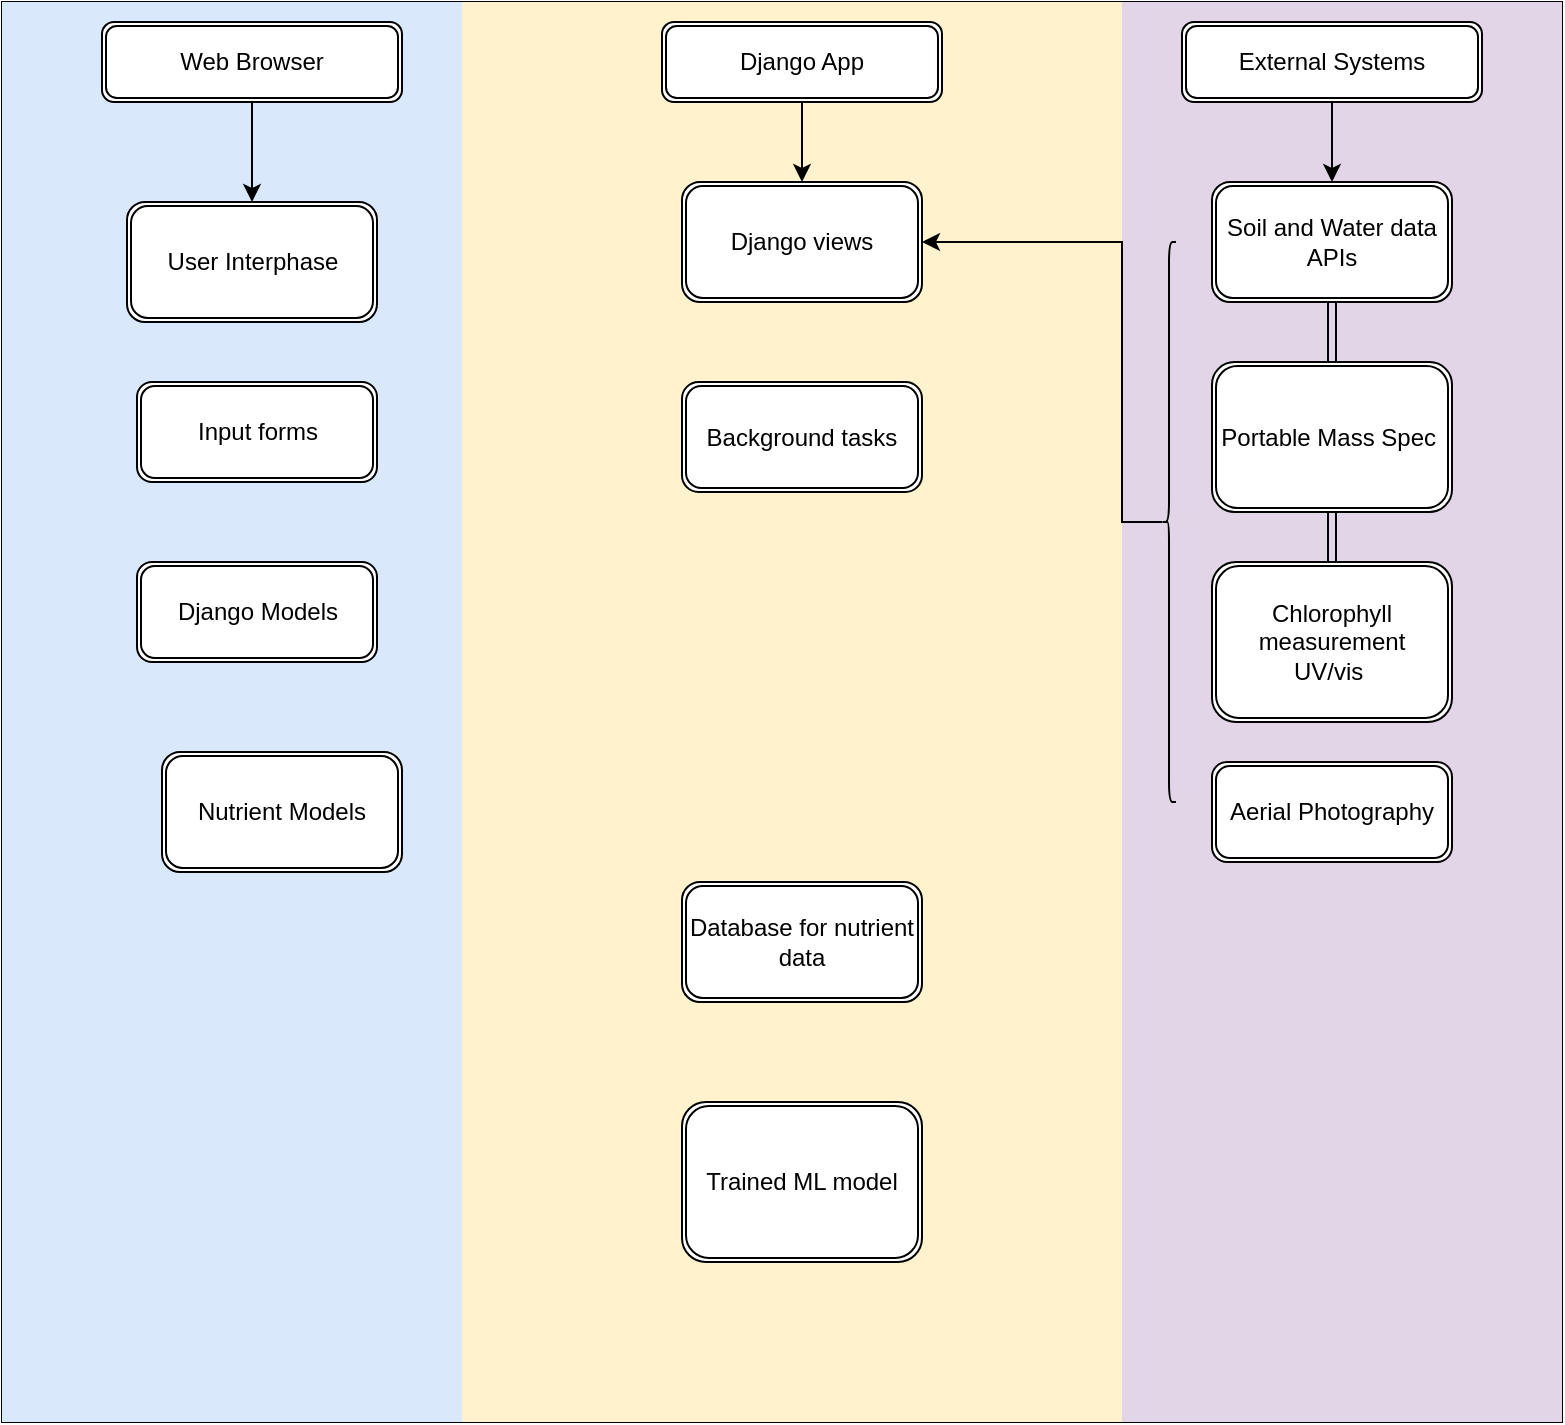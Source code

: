 <mxfile version="22.1.5" type="github">
  <diagram name="Page-1" id="pcjoGbgrFlT2-Ms75mwo">
    <mxGraphModel dx="1363" dy="1761" grid="1" gridSize="10" guides="1" tooltips="1" connect="1" arrows="1" fold="1" page="1" pageScale="1" pageWidth="827" pageHeight="1169" math="0" shadow="0">
      <root>
        <mxCell id="0" />
        <mxCell id="1" parent="0" />
        <mxCell id="Ht-ry6OkDduc0hVXBzxZ-5" value="" style="shape=table;startSize=0;container=1;collapsible=0;childLayout=tableLayout;" vertex="1" parent="1">
          <mxGeometry x="110" y="-730" width="780" height="710" as="geometry" />
        </mxCell>
        <mxCell id="Ht-ry6OkDduc0hVXBzxZ-6" value="" style="shape=tableRow;horizontal=0;startSize=0;swimlaneHead=0;swimlaneBody=0;strokeColor=inherit;top=0;left=0;bottom=0;right=0;collapsible=0;dropTarget=0;fillColor=none;points=[[0,0.5],[1,0.5]];portConstraint=eastwest;" vertex="1" parent="Ht-ry6OkDduc0hVXBzxZ-5">
          <mxGeometry width="780" height="710" as="geometry" />
        </mxCell>
        <mxCell id="Ht-ry6OkDduc0hVXBzxZ-7" value="" style="shape=partialRectangle;html=1;whiteSpace=wrap;connectable=0;strokeColor=#6c8ebf;overflow=hidden;fillColor=#dae8fc;top=0;left=0;bottom=0;right=0;pointerEvents=1;" vertex="1" parent="Ht-ry6OkDduc0hVXBzxZ-6">
          <mxGeometry width="230" height="710" as="geometry">
            <mxRectangle width="230" height="710" as="alternateBounds" />
          </mxGeometry>
        </mxCell>
        <mxCell id="Ht-ry6OkDduc0hVXBzxZ-8" value="" style="shape=partialRectangle;html=1;whiteSpace=wrap;connectable=0;strokeColor=#d6b656;overflow=hidden;fillColor=#fff2cc;top=0;left=0;bottom=0;right=0;pointerEvents=1;" vertex="1" parent="Ht-ry6OkDduc0hVXBzxZ-6">
          <mxGeometry x="230" width="330" height="710" as="geometry">
            <mxRectangle width="330" height="710" as="alternateBounds" />
          </mxGeometry>
        </mxCell>
        <mxCell id="Ht-ry6OkDduc0hVXBzxZ-9" value="" style="shape=partialRectangle;html=1;whiteSpace=wrap;connectable=0;strokeColor=#9673a6;overflow=hidden;fillColor=#e1d5e7;top=0;left=0;bottom=0;right=0;pointerEvents=1;" vertex="1" parent="Ht-ry6OkDduc0hVXBzxZ-6">
          <mxGeometry x="560" width="220" height="710" as="geometry">
            <mxRectangle width="220" height="710" as="alternateBounds" />
          </mxGeometry>
        </mxCell>
        <mxCell id="Ht-ry6OkDduc0hVXBzxZ-30" value="" style="edgeStyle=orthogonalEdgeStyle;rounded=0;orthogonalLoop=1;jettySize=auto;html=1;" edge="1" parent="1" source="Ht-ry6OkDduc0hVXBzxZ-10" target="Ht-ry6OkDduc0hVXBzxZ-15">
          <mxGeometry relative="1" as="geometry" />
        </mxCell>
        <mxCell id="Ht-ry6OkDduc0hVXBzxZ-10" value="Web Browser" style="shape=ext;double=1;rounded=1;whiteSpace=wrap;html=1;" vertex="1" parent="1">
          <mxGeometry x="160" y="-720" width="150" height="40" as="geometry" />
        </mxCell>
        <mxCell id="Ht-ry6OkDduc0hVXBzxZ-32" value="" style="edgeStyle=orthogonalEdgeStyle;rounded=0;orthogonalLoop=1;jettySize=auto;html=1;" edge="1" parent="1" source="Ht-ry6OkDduc0hVXBzxZ-11" target="Ht-ry6OkDduc0hVXBzxZ-16">
          <mxGeometry relative="1" as="geometry" />
        </mxCell>
        <mxCell id="Ht-ry6OkDduc0hVXBzxZ-11" value="Django App" style="shape=ext;double=1;rounded=1;whiteSpace=wrap;html=1;" vertex="1" parent="1">
          <mxGeometry x="440" y="-720" width="140" height="40" as="geometry" />
        </mxCell>
        <mxCell id="Ht-ry6OkDduc0hVXBzxZ-33" value="" style="edgeStyle=orthogonalEdgeStyle;rounded=0;orthogonalLoop=1;jettySize=auto;html=1;" edge="1" parent="1" source="Ht-ry6OkDduc0hVXBzxZ-12" target="Ht-ry6OkDduc0hVXBzxZ-26">
          <mxGeometry relative="1" as="geometry" />
        </mxCell>
        <mxCell id="Ht-ry6OkDduc0hVXBzxZ-12" value="External Systems" style="shape=ext;double=1;rounded=1;whiteSpace=wrap;html=1;" vertex="1" parent="1">
          <mxGeometry x="700" y="-720" width="150" height="40" as="geometry" />
        </mxCell>
        <mxCell id="Ht-ry6OkDduc0hVXBzxZ-15" value="User Interphase" style="shape=ext;double=1;rounded=1;whiteSpace=wrap;html=1;" vertex="1" parent="1">
          <mxGeometry x="172.5" y="-630" width="125" height="60" as="geometry" />
        </mxCell>
        <mxCell id="Ht-ry6OkDduc0hVXBzxZ-16" value="Django views" style="shape=ext;double=1;rounded=1;whiteSpace=wrap;html=1;" vertex="1" parent="1">
          <mxGeometry x="450" y="-640" width="120" height="60" as="geometry" />
        </mxCell>
        <mxCell id="Ht-ry6OkDduc0hVXBzxZ-18" value="Nutrient Models" style="shape=ext;double=1;rounded=1;whiteSpace=wrap;html=1;" vertex="1" parent="1">
          <mxGeometry x="190" y="-355" width="120" height="60" as="geometry" />
        </mxCell>
        <mxCell id="Ht-ry6OkDduc0hVXBzxZ-19" value="Django Models" style="shape=ext;double=1;rounded=1;whiteSpace=wrap;html=1;" vertex="1" parent="1">
          <mxGeometry x="177.5" y="-450" width="120" height="50" as="geometry" />
        </mxCell>
        <mxCell id="Ht-ry6OkDduc0hVXBzxZ-20" value="Input forms" style="shape=ext;double=1;rounded=1;whiteSpace=wrap;html=1;" vertex="1" parent="1">
          <mxGeometry x="177.5" y="-540" width="120" height="50" as="geometry" />
        </mxCell>
        <mxCell id="Ht-ry6OkDduc0hVXBzxZ-21" value="Aerial Photography" style="shape=ext;double=1;rounded=1;whiteSpace=wrap;html=1;" vertex="1" parent="1">
          <mxGeometry x="715" y="-350" width="120" height="50" as="geometry" />
        </mxCell>
        <mxCell id="Ht-ry6OkDduc0hVXBzxZ-23" value="Database for nutrient data" style="shape=ext;double=1;rounded=1;whiteSpace=wrap;html=1;" vertex="1" parent="1">
          <mxGeometry x="450" y="-290" width="120" height="60" as="geometry" />
        </mxCell>
        <mxCell id="Ht-ry6OkDduc0hVXBzxZ-24" value="Background tasks" style="shape=ext;double=1;rounded=1;whiteSpace=wrap;html=1;" vertex="1" parent="1">
          <mxGeometry x="450" y="-540" width="120" height="55" as="geometry" />
        </mxCell>
        <mxCell id="Ht-ry6OkDduc0hVXBzxZ-26" value="Soil and Water data APIs" style="shape=ext;double=1;rounded=1;whiteSpace=wrap;html=1;" vertex="1" parent="1">
          <mxGeometry x="715" y="-640" width="120" height="60" as="geometry" />
        </mxCell>
        <mxCell id="Ht-ry6OkDduc0hVXBzxZ-35" value="" style="edgeStyle=orthogonalEdgeStyle;rounded=0;orthogonalLoop=1;jettySize=auto;html=1;shape=link;" edge="1" parent="1" source="Ht-ry6OkDduc0hVXBzxZ-27" target="Ht-ry6OkDduc0hVXBzxZ-28">
          <mxGeometry relative="1" as="geometry" />
        </mxCell>
        <mxCell id="Ht-ry6OkDduc0hVXBzxZ-27" value="Chlorophyll measurement UV/vis&amp;nbsp;" style="shape=ext;double=1;rounded=1;whiteSpace=wrap;html=1;" vertex="1" parent="1">
          <mxGeometry x="715" y="-450" width="120" height="80" as="geometry" />
        </mxCell>
        <mxCell id="Ht-ry6OkDduc0hVXBzxZ-37" value="" style="edgeStyle=orthogonalEdgeStyle;rounded=0;orthogonalLoop=1;jettySize=auto;html=1;shape=link;" edge="1" parent="1" source="Ht-ry6OkDduc0hVXBzxZ-28" target="Ht-ry6OkDduc0hVXBzxZ-26">
          <mxGeometry relative="1" as="geometry" />
        </mxCell>
        <mxCell id="Ht-ry6OkDduc0hVXBzxZ-28" value="Portable Mass Spec&amp;nbsp;" style="shape=ext;double=1;rounded=1;whiteSpace=wrap;html=1;" vertex="1" parent="1">
          <mxGeometry x="715" y="-550" width="120" height="75" as="geometry" />
        </mxCell>
        <mxCell id="Ht-ry6OkDduc0hVXBzxZ-29" value="Trained ML model" style="shape=ext;double=1;rounded=1;whiteSpace=wrap;html=1;" vertex="1" parent="1">
          <mxGeometry x="450" y="-180" width="120" height="80" as="geometry" />
        </mxCell>
        <mxCell id="Ht-ry6OkDduc0hVXBzxZ-40" value="" style="edgeStyle=orthogonalEdgeStyle;rounded=0;orthogonalLoop=1;jettySize=auto;html=1;" edge="1" parent="1" source="Ht-ry6OkDduc0hVXBzxZ-39" target="Ht-ry6OkDduc0hVXBzxZ-16">
          <mxGeometry relative="1" as="geometry">
            <Array as="points">
              <mxPoint x="670" y="-470" />
              <mxPoint x="670" y="-610" />
            </Array>
          </mxGeometry>
        </mxCell>
        <mxCell id="Ht-ry6OkDduc0hVXBzxZ-39" value="" style="shape=curlyBracket;whiteSpace=wrap;html=1;rounded=1;labelPosition=left;verticalLabelPosition=middle;align=right;verticalAlign=middle;" vertex="1" parent="1">
          <mxGeometry x="690" y="-610" width="7" height="280" as="geometry" />
        </mxCell>
      </root>
    </mxGraphModel>
  </diagram>
</mxfile>
